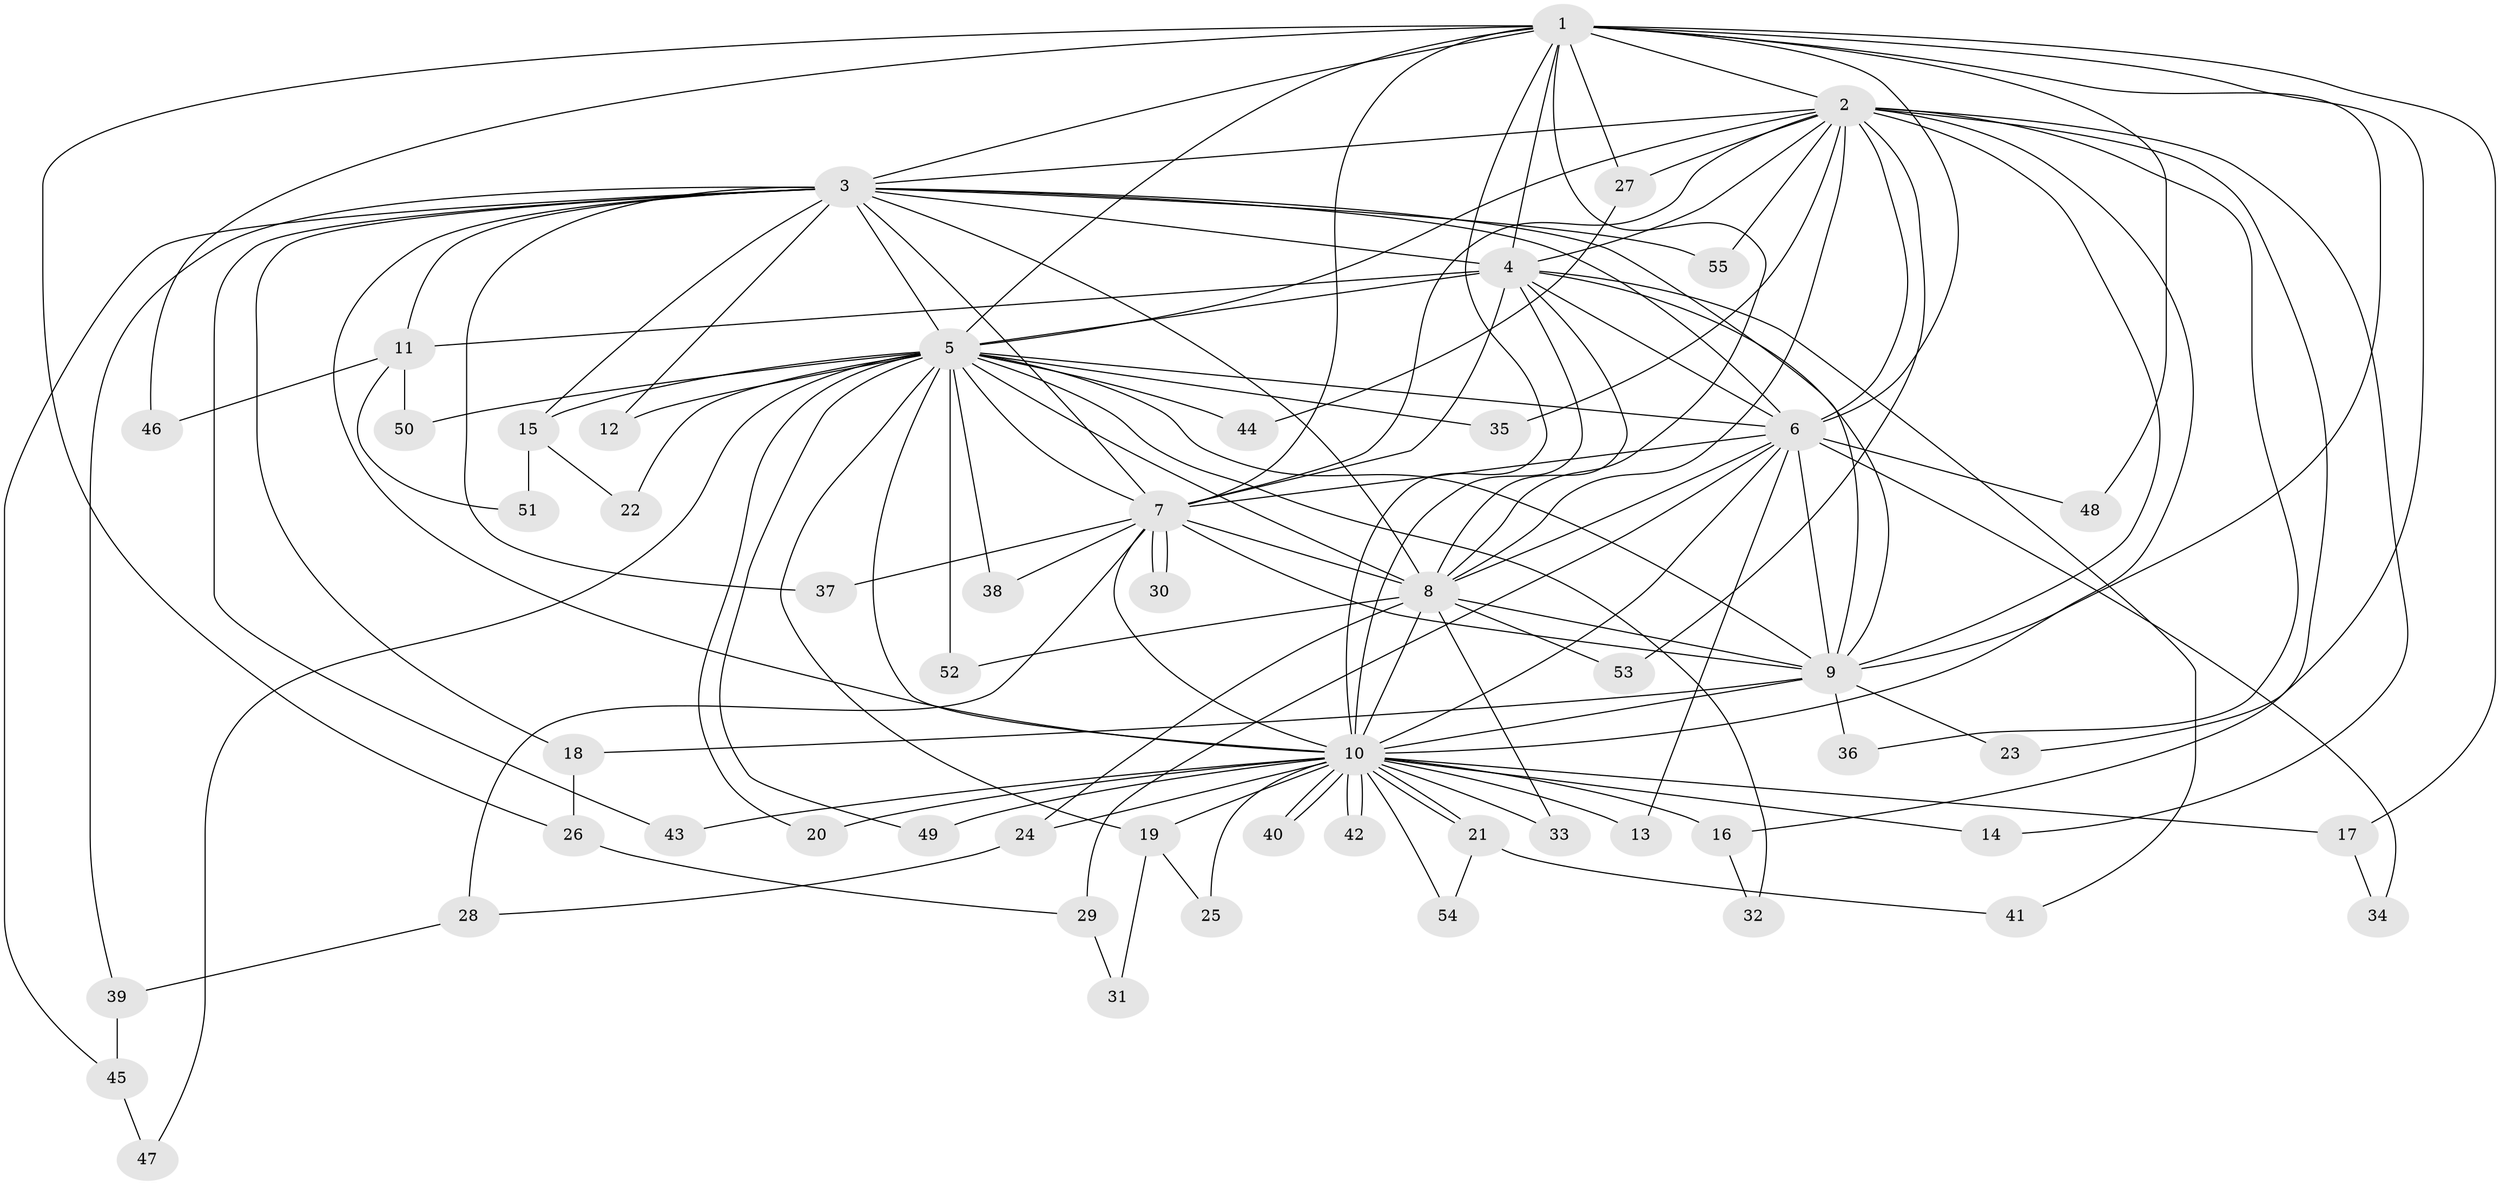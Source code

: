 // coarse degree distribution, {11: 0.07142857142857142, 9: 0.03571428571428571, 12: 0.03571428571428571, 10: 0.10714285714285714, 19: 0.03571428571428571, 5: 0.07142857142857142, 2: 0.25, 6: 0.07142857142857142, 3: 0.17857142857142858, 4: 0.03571428571428571, 1: 0.10714285714285714}
// Generated by graph-tools (version 1.1) at 2025/49/03/04/25 22:49:52]
// undirected, 55 vertices, 135 edges
graph export_dot {
  node [color=gray90,style=filled];
  1;
  2;
  3;
  4;
  5;
  6;
  7;
  8;
  9;
  10;
  11;
  12;
  13;
  14;
  15;
  16;
  17;
  18;
  19;
  20;
  21;
  22;
  23;
  24;
  25;
  26;
  27;
  28;
  29;
  30;
  31;
  32;
  33;
  34;
  35;
  36;
  37;
  38;
  39;
  40;
  41;
  42;
  43;
  44;
  45;
  46;
  47;
  48;
  49;
  50;
  51;
  52;
  53;
  54;
  55;
  1 -- 2;
  1 -- 3;
  1 -- 4;
  1 -- 5;
  1 -- 6;
  1 -- 7;
  1 -- 8;
  1 -- 9;
  1 -- 10;
  1 -- 17;
  1 -- 23;
  1 -- 26;
  1 -- 27;
  1 -- 46;
  1 -- 48;
  2 -- 3;
  2 -- 4;
  2 -- 5;
  2 -- 6;
  2 -- 7;
  2 -- 8;
  2 -- 9;
  2 -- 10;
  2 -- 14;
  2 -- 16;
  2 -- 27;
  2 -- 35;
  2 -- 36;
  2 -- 53;
  2 -- 55;
  3 -- 4;
  3 -- 5;
  3 -- 6;
  3 -- 7;
  3 -- 8;
  3 -- 9;
  3 -- 10;
  3 -- 11;
  3 -- 12;
  3 -- 15;
  3 -- 18;
  3 -- 37;
  3 -- 39;
  3 -- 43;
  3 -- 45;
  3 -- 55;
  4 -- 5;
  4 -- 6;
  4 -- 7;
  4 -- 8;
  4 -- 9;
  4 -- 10;
  4 -- 11;
  4 -- 41;
  5 -- 6;
  5 -- 7;
  5 -- 8;
  5 -- 9;
  5 -- 10;
  5 -- 12;
  5 -- 15;
  5 -- 19;
  5 -- 20;
  5 -- 22;
  5 -- 32;
  5 -- 35;
  5 -- 38;
  5 -- 44;
  5 -- 47;
  5 -- 49;
  5 -- 50;
  5 -- 52;
  6 -- 7;
  6 -- 8;
  6 -- 9;
  6 -- 10;
  6 -- 13;
  6 -- 29;
  6 -- 34;
  6 -- 48;
  7 -- 8;
  7 -- 9;
  7 -- 10;
  7 -- 28;
  7 -- 30;
  7 -- 30;
  7 -- 37;
  7 -- 38;
  8 -- 9;
  8 -- 10;
  8 -- 24;
  8 -- 33;
  8 -- 52;
  8 -- 53;
  9 -- 10;
  9 -- 18;
  9 -- 23;
  9 -- 36;
  10 -- 13;
  10 -- 14;
  10 -- 16;
  10 -- 17;
  10 -- 19;
  10 -- 20;
  10 -- 21;
  10 -- 21;
  10 -- 24;
  10 -- 25;
  10 -- 33;
  10 -- 40;
  10 -- 40;
  10 -- 42;
  10 -- 42;
  10 -- 43;
  10 -- 49;
  10 -- 54;
  11 -- 46;
  11 -- 50;
  11 -- 51;
  15 -- 22;
  15 -- 51;
  16 -- 32;
  17 -- 34;
  18 -- 26;
  19 -- 25;
  19 -- 31;
  21 -- 41;
  21 -- 54;
  24 -- 28;
  26 -- 29;
  27 -- 44;
  28 -- 39;
  29 -- 31;
  39 -- 45;
  45 -- 47;
}

